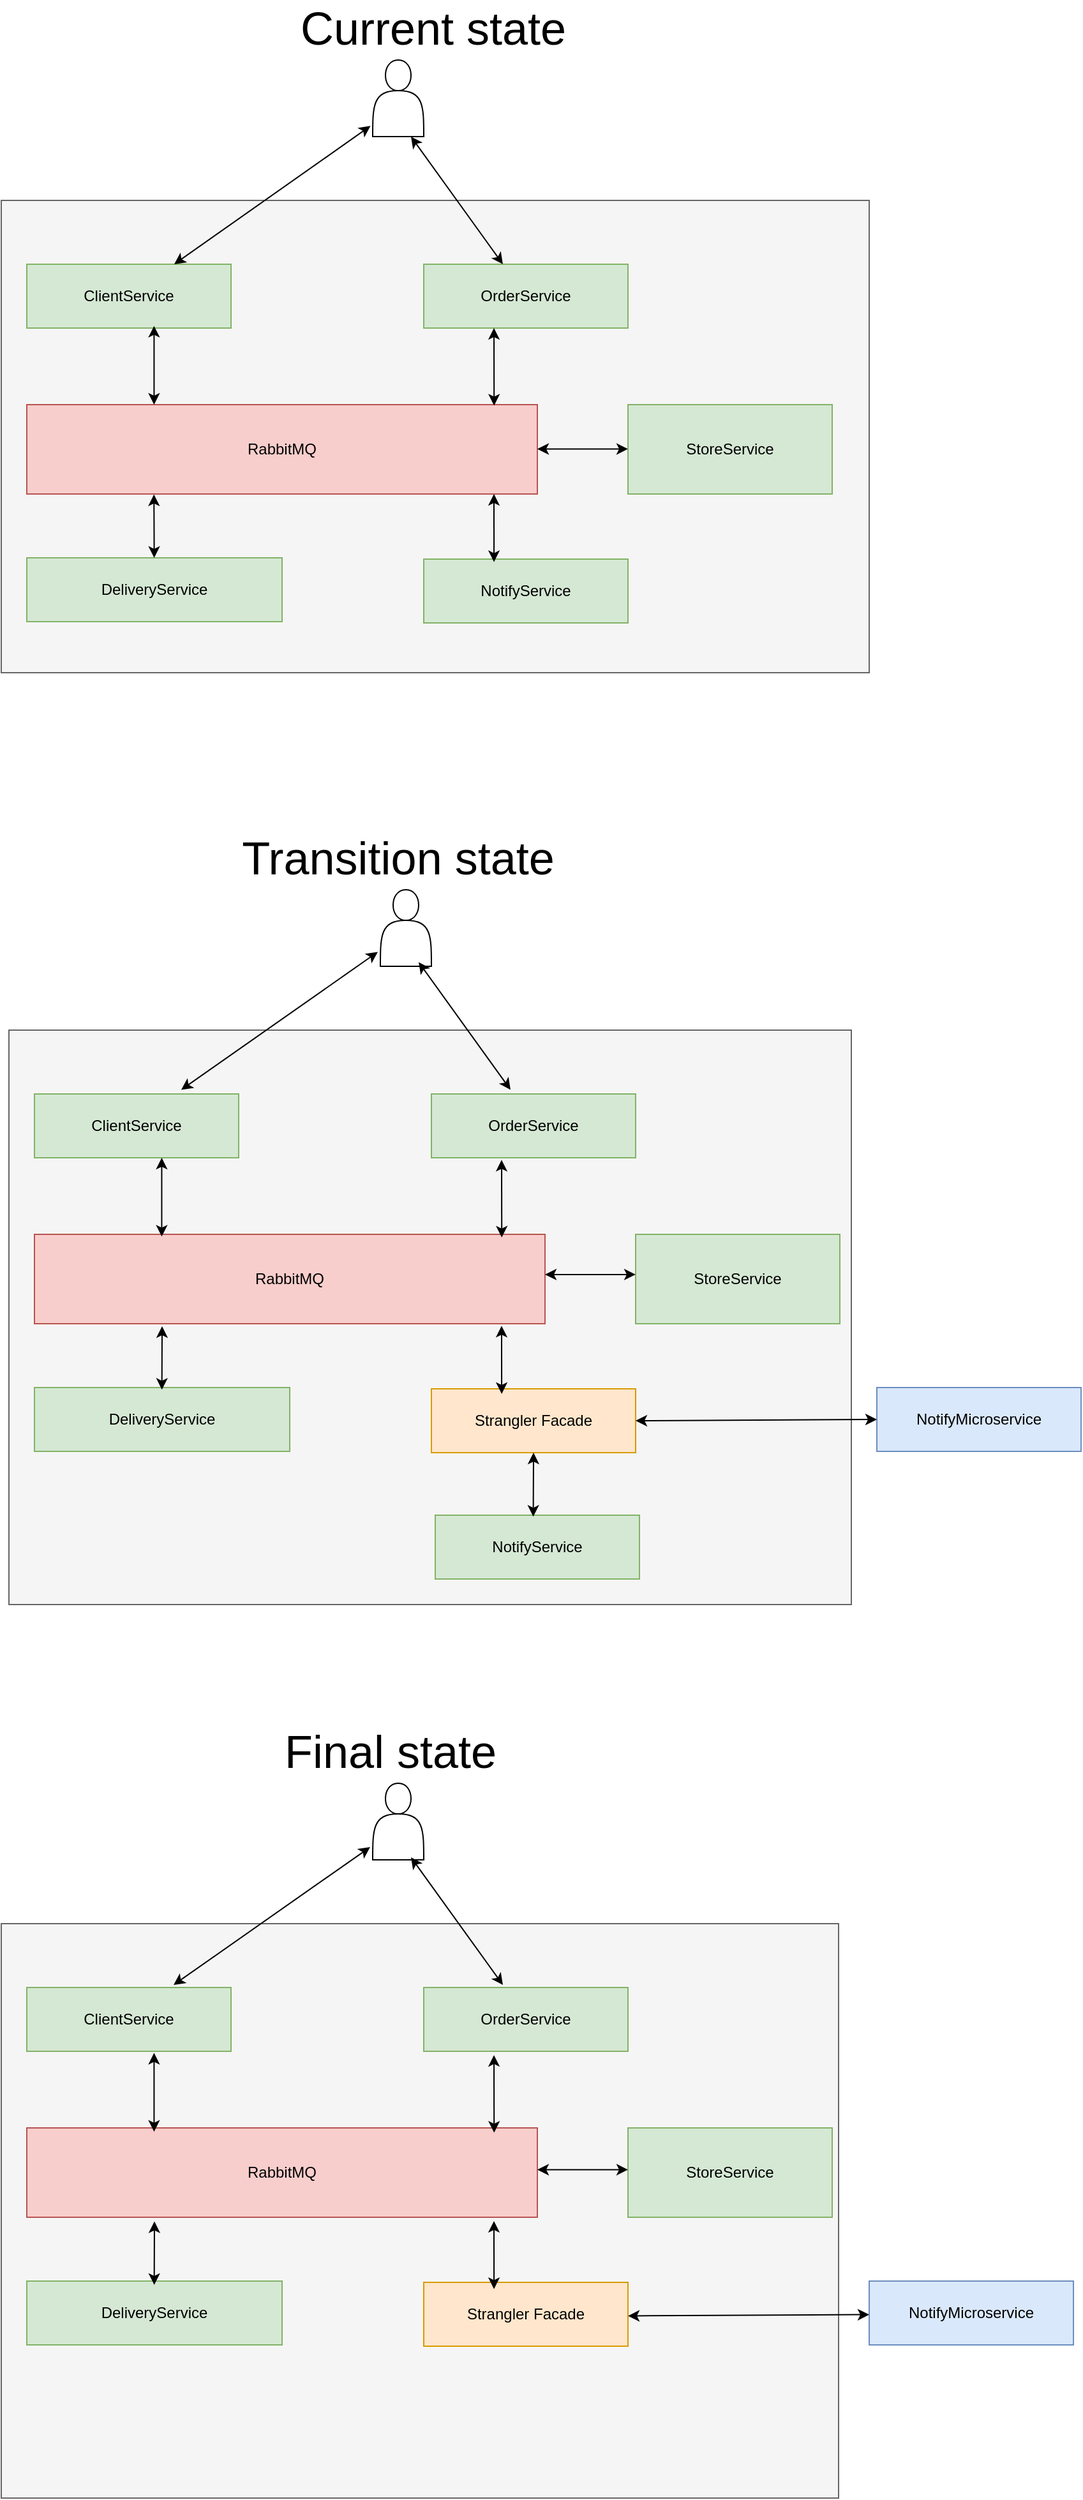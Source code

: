 <mxfile version="24.1.0" type="device">
  <diagram name="Страница — 1" id="gEmL8MGBM9VjumLxJKDo">
    <mxGraphModel dx="1449" dy="1388" grid="1" gridSize="10" guides="1" tooltips="1" connect="1" arrows="1" fold="1" page="1" pageScale="1" pageWidth="827" pageHeight="1169" math="0" shadow="0">
      <root>
        <mxCell id="0" />
        <mxCell id="1" parent="0" />
        <mxCell id="Yu23dujm9KJZ6Qv4jJrQ-13" value="" style="rounded=0;whiteSpace=wrap;html=1;fillColor=#f5f5f5;strokeColor=#666666;fontColor=#333333;" parent="1" vertex="1">
          <mxGeometry x="74" y="480" width="680" height="370" as="geometry" />
        </mxCell>
        <mxCell id="Yu23dujm9KJZ6Qv4jJrQ-1" value="OrderService" style="rounded=0;whiteSpace=wrap;html=1;fillColor=#d5e8d4;strokeColor=#82b366;" parent="1" vertex="1">
          <mxGeometry x="405" y="530" width="160" height="50" as="geometry" />
        </mxCell>
        <mxCell id="Yu23dujm9KJZ6Qv4jJrQ-2" value="" style="shape=actor;whiteSpace=wrap;html=1;" parent="1" vertex="1">
          <mxGeometry x="365" y="370" width="40" height="60" as="geometry" />
        </mxCell>
        <mxCell id="Yu23dujm9KJZ6Qv4jJrQ-5" value="ClientService" style="rounded=0;whiteSpace=wrap;html=1;fillColor=#d5e8d4;strokeColor=#82b366;" parent="1" vertex="1">
          <mxGeometry x="94" y="530" width="160" height="50" as="geometry" />
        </mxCell>
        <mxCell id="Yu23dujm9KJZ6Qv4jJrQ-6" value="StoreService" style="rounded=0;whiteSpace=wrap;html=1;fillColor=#d5e8d4;strokeColor=#82b366;" parent="1" vertex="1">
          <mxGeometry x="565" y="640" width="160" height="70" as="geometry" />
        </mxCell>
        <mxCell id="Yu23dujm9KJZ6Qv4jJrQ-7" value="Delivery&lt;span style=&quot;background-color: initial;&quot;&gt;Service&lt;/span&gt;" style="rounded=0;whiteSpace=wrap;html=1;fillColor=#d5e8d4;strokeColor=#82b366;" parent="1" vertex="1">
          <mxGeometry x="94" y="760" width="200" height="50" as="geometry" />
        </mxCell>
        <mxCell id="Yu23dujm9KJZ6Qv4jJrQ-8" value="&lt;span style=&quot;background-color: initial;&quot;&gt;NotifyService&lt;/span&gt;" style="rounded=0;whiteSpace=wrap;html=1;fillColor=#d5e8d4;strokeColor=#82b366;" parent="1" vertex="1">
          <mxGeometry x="405" y="761" width="160" height="50" as="geometry" />
        </mxCell>
        <mxCell id="Yu23dujm9KJZ6Qv4jJrQ-12" value="RabbitMQ" style="rounded=0;whiteSpace=wrap;html=1;fillColor=#f8cecc;strokeColor=#b85450;" parent="1" vertex="1">
          <mxGeometry x="94" y="640" width="400" height="70" as="geometry" />
        </mxCell>
        <mxCell id="Yu23dujm9KJZ6Qv4jJrQ-14" value="" style="endArrow=classic;html=1;rounded=0;exitX=-0.043;exitY=0.861;exitDx=0;exitDy=0;exitPerimeter=0;startArrow=classic;startFill=1;endFill=1;" parent="1" source="Yu23dujm9KJZ6Qv4jJrQ-2" target="Yu23dujm9KJZ6Qv4jJrQ-5" edge="1">
          <mxGeometry width="50" height="50" relative="1" as="geometry">
            <mxPoint x="304" y="840" as="sourcePoint" />
            <mxPoint x="354" y="790" as="targetPoint" />
          </mxGeometry>
        </mxCell>
        <mxCell id="Yu23dujm9KJZ6Qv4jJrQ-16" value="" style="endArrow=classic;html=1;rounded=0;exitX=0.25;exitY=1;exitDx=0;exitDy=0;entryX=0.1;entryY=0.024;entryDx=0;entryDy=0;entryPerimeter=0;startArrow=classic;startFill=1;endFill=1;" parent="1" edge="1">
          <mxGeometry width="50" height="50" relative="1" as="geometry">
            <mxPoint x="193.71" y="578.32" as="sourcePoint" />
            <mxPoint x="193.71" y="640.0" as="targetPoint" />
          </mxGeometry>
        </mxCell>
        <mxCell id="Yu23dujm9KJZ6Qv4jJrQ-20" value="" style="endArrow=classic;html=1;rounded=0;entryX=0.074;entryY=0.037;entryDx=0;entryDy=0;entryPerimeter=0;exitX=0.807;exitY=0.994;exitDx=0;exitDy=0;exitPerimeter=0;startArrow=classic;startFill=1;endFill=1;" parent="1" edge="1">
          <mxGeometry width="50" height="50" relative="1" as="geometry">
            <mxPoint x="460.0" y="710.0" as="sourcePoint" />
            <mxPoint x="460.04" y="763.27" as="targetPoint" />
          </mxGeometry>
        </mxCell>
        <mxCell id="Yu23dujm9KJZ6Qv4jJrQ-26" value="" style="endArrow=classic;html=1;rounded=0;exitX=0.75;exitY=1;exitDx=0;exitDy=0;startArrow=classic;startFill=1;endFill=1;" parent="1" source="Yu23dujm9KJZ6Qv4jJrQ-2" target="Yu23dujm9KJZ6Qv4jJrQ-1" edge="1">
          <mxGeometry width="50" height="50" relative="1" as="geometry">
            <mxPoint x="402" y="402" as="sourcePoint" />
            <mxPoint x="294" y="540" as="targetPoint" />
          </mxGeometry>
        </mxCell>
        <mxCell id="Yu23dujm9KJZ6Qv4jJrQ-32" value="" style="endArrow=classic;html=1;rounded=0;exitX=0;exitY=0.75;exitDx=0;exitDy=0;entryX=1;entryY=0.75;entryDx=0;entryDy=0;startArrow=classic;startFill=1;endFill=1;" parent="1" edge="1">
          <mxGeometry width="50" height="50" relative="1" as="geometry">
            <mxPoint x="565" y="674.71" as="sourcePoint" />
            <mxPoint x="494" y="674.71" as="targetPoint" />
          </mxGeometry>
        </mxCell>
        <mxCell id="Yu23dujm9KJZ6Qv4jJrQ-48" value="" style="endArrow=classic;html=1;rounded=0;exitX=0.901;exitY=0.01;exitDx=0;exitDy=0;exitPerimeter=0;entryX=0.45;entryY=1.013;entryDx=0;entryDy=0;entryPerimeter=0;startArrow=classic;startFill=1;endFill=1;" parent="1" edge="1">
          <mxGeometry width="50" height="50" relative="1" as="geometry">
            <mxPoint x="193.82" y="760" as="sourcePoint" />
            <mxPoint x="193.62" y="710.41" as="targetPoint" />
          </mxGeometry>
        </mxCell>
        <mxCell id="Yu23dujm9KJZ6Qv4jJrQ-65" value="" style="endArrow=classic;html=1;rounded=0;exitX=0.826;exitY=0.009;exitDx=0;exitDy=0;exitPerimeter=0;entryX=0.218;entryY=0.985;entryDx=0;entryDy=0;entryPerimeter=0;startArrow=classic;startFill=1;endFill=1;" parent="1" edge="1">
          <mxGeometry width="50" height="50" relative="1" as="geometry">
            <mxPoint x="460.12" y="640.75" as="sourcePoint" />
            <mxPoint x="460.0" y="580" as="targetPoint" />
          </mxGeometry>
        </mxCell>
        <mxCell id="ja13YHAvxZLH--gPQDM7-1" value="Current state" style="text;html=1;align=center;verticalAlign=middle;whiteSpace=wrap;rounded=0;fontSize=36;" parent="1" vertex="1">
          <mxGeometry x="290" y="330" width="245" height="30" as="geometry" />
        </mxCell>
        <mxCell id="ja13YHAvxZLH--gPQDM7-3" value="" style="rounded=0;whiteSpace=wrap;html=1;fillColor=#f5f5f5;strokeColor=#666666;fontColor=#333333;" parent="1" vertex="1">
          <mxGeometry x="80" y="1130" width="660" height="450" as="geometry" />
        </mxCell>
        <mxCell id="ja13YHAvxZLH--gPQDM7-4" value="OrderService" style="rounded=0;whiteSpace=wrap;html=1;fillColor=#d5e8d4;strokeColor=#82b366;" parent="1" vertex="1">
          <mxGeometry x="411" y="1180" width="160" height="50" as="geometry" />
        </mxCell>
        <mxCell id="ja13YHAvxZLH--gPQDM7-5" value="" style="shape=actor;whiteSpace=wrap;html=1;" parent="1" vertex="1">
          <mxGeometry x="371" y="1020" width="40" height="60" as="geometry" />
        </mxCell>
        <mxCell id="ja13YHAvxZLH--gPQDM7-6" value="ClientService" style="rounded=0;whiteSpace=wrap;html=1;fillColor=#d5e8d4;strokeColor=#82b366;" parent="1" vertex="1">
          <mxGeometry x="100" y="1180" width="160" height="50" as="geometry" />
        </mxCell>
        <mxCell id="ja13YHAvxZLH--gPQDM7-7" value="StoreService" style="rounded=0;whiteSpace=wrap;html=1;fillColor=#d5e8d4;strokeColor=#82b366;" parent="1" vertex="1">
          <mxGeometry x="571" y="1290" width="160" height="70" as="geometry" />
        </mxCell>
        <mxCell id="ja13YHAvxZLH--gPQDM7-8" value="Delivery&lt;span style=&quot;background-color: initial;&quot;&gt;Service&lt;/span&gt;" style="rounded=0;whiteSpace=wrap;html=1;fillColor=#d5e8d4;strokeColor=#82b366;" parent="1" vertex="1">
          <mxGeometry x="100" y="1410" width="200" height="50" as="geometry" />
        </mxCell>
        <mxCell id="ja13YHAvxZLH--gPQDM7-9" value="&lt;span style=&quot;background-color: initial;&quot;&gt;Strangler Facade&lt;/span&gt;" style="rounded=0;whiteSpace=wrap;html=1;fillColor=#ffe6cc;strokeColor=#d79b00;" parent="1" vertex="1">
          <mxGeometry x="411" y="1411" width="160" height="50" as="geometry" />
        </mxCell>
        <mxCell id="ja13YHAvxZLH--gPQDM7-10" value="RabbitMQ" style="rounded=0;whiteSpace=wrap;html=1;fillColor=#f8cecc;strokeColor=#b85450;" parent="1" vertex="1">
          <mxGeometry x="100" y="1290" width="400" height="70" as="geometry" />
        </mxCell>
        <mxCell id="ja13YHAvxZLH--gPQDM7-54" value="Transition state" style="text;html=1;align=center;verticalAlign=middle;whiteSpace=wrap;rounded=0;fontSize=36;" parent="1" vertex="1">
          <mxGeometry x="228" y="980" width="314" height="30" as="geometry" />
        </mxCell>
        <mxCell id="ja13YHAvxZLH--gPQDM7-55" value="&lt;span style=&quot;background-color: initial;&quot;&gt;NotifyService&lt;/span&gt;" style="rounded=0;whiteSpace=wrap;html=1;fillColor=#d5e8d4;strokeColor=#82b366;" parent="1" vertex="1">
          <mxGeometry x="414" y="1510" width="160" height="50" as="geometry" />
        </mxCell>
        <mxCell id="ja13YHAvxZLH--gPQDM7-56" value="&lt;span style=&quot;background-color: initial;&quot;&gt;NotifyMicros&lt;/span&gt;&lt;span style=&quot;background-color: initial;&quot;&gt;ervice&lt;/span&gt;" style="rounded=0;whiteSpace=wrap;html=1;fillColor=#dae8fc;strokeColor=#6c8ebf;" parent="1" vertex="1">
          <mxGeometry x="760" y="1410" width="160" height="50" as="geometry" />
        </mxCell>
        <mxCell id="ja13YHAvxZLH--gPQDM7-57" value="" style="endArrow=classic;html=1;rounded=0;exitX=1;exitY=0.5;exitDx=0;exitDy=0;entryX=0;entryY=0.5;entryDx=0;entryDy=0;startArrow=classic;startFill=1;endFill=1;" parent="1" source="ja13YHAvxZLH--gPQDM7-9" target="ja13YHAvxZLH--gPQDM7-56" edge="1">
          <mxGeometry width="50" height="50" relative="1" as="geometry">
            <mxPoint x="390" y="1130" as="sourcePoint" />
            <mxPoint x="440" y="1080" as="targetPoint" />
          </mxGeometry>
        </mxCell>
        <mxCell id="ja13YHAvxZLH--gPQDM7-58" value="" style="endArrow=classic;html=1;rounded=0;exitX=0.5;exitY=1;exitDx=0;exitDy=0;entryX=0.48;entryY=0.023;entryDx=0;entryDy=0;entryPerimeter=0;startArrow=classic;startFill=1;endFill=1;" parent="1" source="ja13YHAvxZLH--gPQDM7-9" target="ja13YHAvxZLH--gPQDM7-55" edge="1">
          <mxGeometry width="50" height="50" relative="1" as="geometry">
            <mxPoint x="581" y="1446" as="sourcePoint" />
            <mxPoint x="880" y="1520" as="targetPoint" />
          </mxGeometry>
        </mxCell>
        <mxCell id="ja13YHAvxZLH--gPQDM7-59" value="" style="rounded=0;whiteSpace=wrap;html=1;fillColor=#f5f5f5;strokeColor=#666666;fontColor=#333333;" parent="1" vertex="1">
          <mxGeometry x="74" y="1830" width="656" height="450" as="geometry" />
        </mxCell>
        <mxCell id="ja13YHAvxZLH--gPQDM7-60" value="OrderService" style="rounded=0;whiteSpace=wrap;html=1;fillColor=#d5e8d4;strokeColor=#82b366;" parent="1" vertex="1">
          <mxGeometry x="405" y="1880" width="160" height="50" as="geometry" />
        </mxCell>
        <mxCell id="ja13YHAvxZLH--gPQDM7-61" value="" style="shape=actor;whiteSpace=wrap;html=1;" parent="1" vertex="1">
          <mxGeometry x="365" y="1720" width="40" height="60" as="geometry" />
        </mxCell>
        <mxCell id="ja13YHAvxZLH--gPQDM7-62" value="ClientService" style="rounded=0;whiteSpace=wrap;html=1;fillColor=#d5e8d4;strokeColor=#82b366;" parent="1" vertex="1">
          <mxGeometry x="94" y="1880" width="160" height="50" as="geometry" />
        </mxCell>
        <mxCell id="ja13YHAvxZLH--gPQDM7-63" value="StoreService" style="rounded=0;whiteSpace=wrap;html=1;fillColor=#d5e8d4;strokeColor=#82b366;" parent="1" vertex="1">
          <mxGeometry x="565" y="1990" width="160" height="70" as="geometry" />
        </mxCell>
        <mxCell id="ja13YHAvxZLH--gPQDM7-64" value="Delivery&lt;span style=&quot;background-color: initial;&quot;&gt;Service&lt;/span&gt;" style="rounded=0;whiteSpace=wrap;html=1;fillColor=#d5e8d4;strokeColor=#82b366;" parent="1" vertex="1">
          <mxGeometry x="94" y="2110" width="200" height="50" as="geometry" />
        </mxCell>
        <mxCell id="ja13YHAvxZLH--gPQDM7-65" value="&lt;span style=&quot;background-color: initial;&quot;&gt;Strangler Facade&lt;/span&gt;" style="rounded=0;whiteSpace=wrap;html=1;fillColor=#ffe6cc;strokeColor=#d79b00;" parent="1" vertex="1">
          <mxGeometry x="405" y="2111" width="160" height="50" as="geometry" />
        </mxCell>
        <mxCell id="ja13YHAvxZLH--gPQDM7-66" value="RabbitMQ" style="rounded=0;whiteSpace=wrap;html=1;fillColor=#f8cecc;strokeColor=#b85450;" parent="1" vertex="1">
          <mxGeometry x="94" y="1990" width="400" height="70" as="geometry" />
        </mxCell>
        <mxCell id="ja13YHAvxZLH--gPQDM7-110" value="Final state" style="text;html=1;align=center;verticalAlign=middle;whiteSpace=wrap;rounded=0;fontSize=36;" parent="1" vertex="1">
          <mxGeometry x="222" y="1680" width="314" height="30" as="geometry" />
        </mxCell>
        <mxCell id="ja13YHAvxZLH--gPQDM7-112" value="&lt;span style=&quot;background-color: initial;&quot;&gt;NotifyMicros&lt;/span&gt;&lt;span style=&quot;background-color: initial;&quot;&gt;ervice&lt;/span&gt;" style="rounded=0;whiteSpace=wrap;html=1;fillColor=#dae8fc;strokeColor=#6c8ebf;" parent="1" vertex="1">
          <mxGeometry x="754" y="2110" width="160" height="50" as="geometry" />
        </mxCell>
        <mxCell id="etDdyIfEeYcQI7L9wXlq-1" value="" style="endArrow=classic;html=1;rounded=0;exitX=-0.043;exitY=0.861;exitDx=0;exitDy=0;exitPerimeter=0;startArrow=classic;startFill=1;endFill=1;" edge="1" parent="1">
          <mxGeometry width="50" height="50" relative="1" as="geometry">
            <mxPoint x="369" y="1068.73" as="sourcePoint" />
            <mxPoint x="215" y="1176.73" as="targetPoint" />
          </mxGeometry>
        </mxCell>
        <mxCell id="etDdyIfEeYcQI7L9wXlq-2" value="" style="endArrow=classic;html=1;rounded=0;exitX=0.25;exitY=1;exitDx=0;exitDy=0;entryX=0.1;entryY=0.024;entryDx=0;entryDy=0;entryPerimeter=0;startArrow=classic;startFill=1;endFill=1;" edge="1" parent="1">
          <mxGeometry width="50" height="50" relative="1" as="geometry">
            <mxPoint x="199.71" y="1230.0" as="sourcePoint" />
            <mxPoint x="199.71" y="1291.68" as="targetPoint" />
          </mxGeometry>
        </mxCell>
        <mxCell id="etDdyIfEeYcQI7L9wXlq-3" value="" style="endArrow=classic;html=1;rounded=0;entryX=0.074;entryY=0.037;entryDx=0;entryDy=0;entryPerimeter=0;exitX=0.807;exitY=0.994;exitDx=0;exitDy=0;exitPerimeter=0;startArrow=classic;startFill=1;endFill=1;" edge="1" parent="1">
          <mxGeometry width="50" height="50" relative="1" as="geometry">
            <mxPoint x="466.0" y="1361.68" as="sourcePoint" />
            <mxPoint x="466.04" y="1414.95" as="targetPoint" />
          </mxGeometry>
        </mxCell>
        <mxCell id="etDdyIfEeYcQI7L9wXlq-4" value="" style="endArrow=classic;html=1;rounded=0;exitX=0.75;exitY=1;exitDx=0;exitDy=0;startArrow=classic;startFill=1;endFill=1;" edge="1" parent="1">
          <mxGeometry width="50" height="50" relative="1" as="geometry">
            <mxPoint x="401" y="1076.73" as="sourcePoint" />
            <mxPoint x="473" y="1176.73" as="targetPoint" />
          </mxGeometry>
        </mxCell>
        <mxCell id="etDdyIfEeYcQI7L9wXlq-5" value="" style="endArrow=classic;html=1;rounded=0;exitX=0;exitY=0.75;exitDx=0;exitDy=0;entryX=1;entryY=0.75;entryDx=0;entryDy=0;startArrow=classic;startFill=1;endFill=1;" edge="1" parent="1">
          <mxGeometry width="50" height="50" relative="1" as="geometry">
            <mxPoint x="571" y="1321.44" as="sourcePoint" />
            <mxPoint x="500" y="1321.44" as="targetPoint" />
          </mxGeometry>
        </mxCell>
        <mxCell id="etDdyIfEeYcQI7L9wXlq-6" value="" style="endArrow=classic;html=1;rounded=0;exitX=0.901;exitY=0.01;exitDx=0;exitDy=0;exitPerimeter=0;entryX=0.25;entryY=1.029;entryDx=0;entryDy=0;entryPerimeter=0;startArrow=classic;startFill=1;endFill=1;" edge="1" parent="1" target="ja13YHAvxZLH--gPQDM7-10">
          <mxGeometry width="50" height="50" relative="1" as="geometry">
            <mxPoint x="199.82" y="1411.68" as="sourcePoint" />
            <mxPoint x="199.62" y="1362.09" as="targetPoint" />
          </mxGeometry>
        </mxCell>
        <mxCell id="etDdyIfEeYcQI7L9wXlq-7" value="" style="endArrow=classic;html=1;rounded=0;exitX=0.826;exitY=0.009;exitDx=0;exitDy=0;exitPerimeter=0;entryX=0.218;entryY=0.985;entryDx=0;entryDy=0;entryPerimeter=0;startArrow=classic;startFill=1;endFill=1;" edge="1" parent="1">
          <mxGeometry width="50" height="50" relative="1" as="geometry">
            <mxPoint x="466.12" y="1292.43" as="sourcePoint" />
            <mxPoint x="466.0" y="1231.68" as="targetPoint" />
          </mxGeometry>
        </mxCell>
        <mxCell id="etDdyIfEeYcQI7L9wXlq-15" value="" style="endArrow=classic;html=1;rounded=0;exitX=1;exitY=0.5;exitDx=0;exitDy=0;entryX=0;entryY=0.5;entryDx=0;entryDy=0;startArrow=classic;startFill=1;endFill=1;" edge="1" parent="1">
          <mxGeometry width="50" height="50" relative="1" as="geometry">
            <mxPoint x="565" y="2137.27" as="sourcePoint" />
            <mxPoint x="754" y="2136.27" as="targetPoint" />
          </mxGeometry>
        </mxCell>
        <mxCell id="etDdyIfEeYcQI7L9wXlq-17" value="" style="endArrow=classic;html=1;rounded=0;exitX=-0.043;exitY=0.861;exitDx=0;exitDy=0;exitPerimeter=0;startArrow=classic;startFill=1;endFill=1;" edge="1" parent="1">
          <mxGeometry width="50" height="50" relative="1" as="geometry">
            <mxPoint x="363" y="1770" as="sourcePoint" />
            <mxPoint x="209" y="1878" as="targetPoint" />
          </mxGeometry>
        </mxCell>
        <mxCell id="etDdyIfEeYcQI7L9wXlq-18" value="" style="endArrow=classic;html=1;rounded=0;exitX=0.25;exitY=1;exitDx=0;exitDy=0;entryX=0.1;entryY=0.024;entryDx=0;entryDy=0;entryPerimeter=0;startArrow=classic;startFill=1;endFill=1;" edge="1" parent="1">
          <mxGeometry width="50" height="50" relative="1" as="geometry">
            <mxPoint x="193.71" y="1931.27" as="sourcePoint" />
            <mxPoint x="193.71" y="1992.95" as="targetPoint" />
          </mxGeometry>
        </mxCell>
        <mxCell id="etDdyIfEeYcQI7L9wXlq-19" value="" style="endArrow=classic;html=1;rounded=0;entryX=0.074;entryY=0.037;entryDx=0;entryDy=0;entryPerimeter=0;exitX=0.807;exitY=0.994;exitDx=0;exitDy=0;exitPerimeter=0;startArrow=classic;startFill=1;endFill=1;" edge="1" parent="1">
          <mxGeometry width="50" height="50" relative="1" as="geometry">
            <mxPoint x="460.0" y="2062.95" as="sourcePoint" />
            <mxPoint x="460.04" y="2116.22" as="targetPoint" />
          </mxGeometry>
        </mxCell>
        <mxCell id="etDdyIfEeYcQI7L9wXlq-20" value="" style="endArrow=classic;html=1;rounded=0;exitX=0.75;exitY=1;exitDx=0;exitDy=0;startArrow=classic;startFill=1;endFill=1;" edge="1" parent="1">
          <mxGeometry width="50" height="50" relative="1" as="geometry">
            <mxPoint x="395" y="1778" as="sourcePoint" />
            <mxPoint x="467" y="1878" as="targetPoint" />
          </mxGeometry>
        </mxCell>
        <mxCell id="etDdyIfEeYcQI7L9wXlq-21" value="" style="endArrow=classic;html=1;rounded=0;exitX=0;exitY=0.75;exitDx=0;exitDy=0;entryX=1;entryY=0.75;entryDx=0;entryDy=0;startArrow=classic;startFill=1;endFill=1;" edge="1" parent="1">
          <mxGeometry width="50" height="50" relative="1" as="geometry">
            <mxPoint x="565" y="2022.71" as="sourcePoint" />
            <mxPoint x="494" y="2022.71" as="targetPoint" />
          </mxGeometry>
        </mxCell>
        <mxCell id="etDdyIfEeYcQI7L9wXlq-22" value="" style="endArrow=classic;html=1;rounded=0;exitX=0.901;exitY=0.01;exitDx=0;exitDy=0;exitPerimeter=0;entryX=0.25;entryY=1.029;entryDx=0;entryDy=0;entryPerimeter=0;startArrow=classic;startFill=1;endFill=1;" edge="1" parent="1">
          <mxGeometry width="50" height="50" relative="1" as="geometry">
            <mxPoint x="193.82" y="2112.95" as="sourcePoint" />
            <mxPoint x="194" y="2063.27" as="targetPoint" />
          </mxGeometry>
        </mxCell>
        <mxCell id="etDdyIfEeYcQI7L9wXlq-23" value="" style="endArrow=classic;html=1;rounded=0;exitX=0.826;exitY=0.009;exitDx=0;exitDy=0;exitPerimeter=0;entryX=0.218;entryY=0.985;entryDx=0;entryDy=0;entryPerimeter=0;startArrow=classic;startFill=1;endFill=1;" edge="1" parent="1">
          <mxGeometry width="50" height="50" relative="1" as="geometry">
            <mxPoint x="460.12" y="1993.7" as="sourcePoint" />
            <mxPoint x="460.0" y="1932.95" as="targetPoint" />
          </mxGeometry>
        </mxCell>
      </root>
    </mxGraphModel>
  </diagram>
</mxfile>
